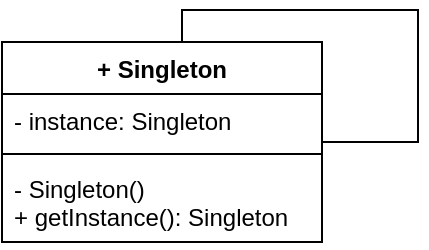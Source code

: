 <mxfile version="25.0.2">
  <diagram name="Page-1" id="2XMn3pZy2rTYfeMlHBn9">
    <mxGraphModel dx="355" dy="229" grid="1" gridSize="10" guides="1" tooltips="1" connect="1" arrows="1" fold="1" page="1" pageScale="1" pageWidth="570" pageHeight="940" math="0" shadow="0">
      <root>
        <mxCell id="0" />
        <mxCell id="1" parent="0" />
        <mxCell id="KRFmcsKzAfUYZxdwiq6V-1" value="+ Singleton" style="swimlane;fontStyle=1;align=center;verticalAlign=top;childLayout=stackLayout;horizontal=1;startSize=26;horizontalStack=0;resizeParent=1;resizeParentMax=0;resizeLast=0;collapsible=1;marginBottom=0;whiteSpace=wrap;html=1;" vertex="1" parent="1">
          <mxGeometry x="190" y="180" width="160" height="100" as="geometry" />
        </mxCell>
        <mxCell id="KRFmcsKzAfUYZxdwiq6V-2" value="- instance: Singleton" style="text;strokeColor=none;fillColor=none;align=left;verticalAlign=top;spacingLeft=4;spacingRight=4;overflow=hidden;rotatable=0;points=[[0,0.5],[1,0.5]];portConstraint=eastwest;whiteSpace=wrap;html=1;" vertex="1" parent="KRFmcsKzAfUYZxdwiq6V-1">
          <mxGeometry y="26" width="160" height="26" as="geometry" />
        </mxCell>
        <mxCell id="KRFmcsKzAfUYZxdwiq6V-3" value="" style="line;strokeWidth=1;fillColor=none;align=left;verticalAlign=middle;spacingTop=-1;spacingLeft=3;spacingRight=3;rotatable=0;labelPosition=right;points=[];portConstraint=eastwest;strokeColor=inherit;" vertex="1" parent="KRFmcsKzAfUYZxdwiq6V-1">
          <mxGeometry y="52" width="160" height="8" as="geometry" />
        </mxCell>
        <mxCell id="KRFmcsKzAfUYZxdwiq6V-4" value="&lt;div&gt;- Singleton()&lt;/div&gt;&lt;div&gt;&lt;span style=&quot;background-color: initial;&quot;&gt;+ getInstance(): Singleton&lt;/span&gt;&lt;/div&gt;" style="text;strokeColor=none;fillColor=none;align=left;verticalAlign=top;spacingLeft=4;spacingRight=4;overflow=hidden;rotatable=0;points=[[0,0.5],[1,0.5]];portConstraint=eastwest;whiteSpace=wrap;html=1;" vertex="1" parent="KRFmcsKzAfUYZxdwiq6V-1">
          <mxGeometry y="60" width="160" height="40" as="geometry" />
        </mxCell>
        <mxCell id="KRFmcsKzAfUYZxdwiq6V-9" value="" style="line;strokeWidth=1;fillColor=none;align=left;verticalAlign=middle;spacingTop=-1;spacingLeft=3;spacingRight=3;rotatable=0;labelPosition=right;points=[];portConstraint=eastwest;strokeColor=inherit;" vertex="1" parent="1">
          <mxGeometry x="350" y="226" width="48.5" height="8" as="geometry" />
        </mxCell>
        <mxCell id="KRFmcsKzAfUYZxdwiq6V-10" value="" style="line;strokeWidth=1;fillColor=none;align=left;verticalAlign=middle;spacingTop=-1;spacingLeft=3;spacingRight=3;rotatable=0;labelPosition=right;points=[];portConstraint=eastwest;strokeColor=inherit;flipV=0;flipH=0;direction=south;" vertex="1" parent="1">
          <mxGeometry x="394" y="164" width="8" height="66" as="geometry" />
        </mxCell>
        <mxCell id="KRFmcsKzAfUYZxdwiq6V-11" value="" style="line;strokeWidth=1;fillColor=none;align=left;verticalAlign=middle;spacingTop=-1;spacingLeft=3;spacingRight=3;rotatable=0;labelPosition=right;points=[];portConstraint=eastwest;strokeColor=inherit;" vertex="1" parent="1">
          <mxGeometry x="280" y="160" width="118.5" height="8" as="geometry" />
        </mxCell>
        <mxCell id="KRFmcsKzAfUYZxdwiq6V-12" value="" style="line;strokeWidth=1;fillColor=none;align=left;verticalAlign=middle;spacingTop=-1;spacingLeft=3;spacingRight=3;rotatable=0;labelPosition=right;points=[];portConstraint=eastwest;strokeColor=inherit;flipV=0;flipH=0;direction=south;" vertex="1" parent="1">
          <mxGeometry x="276" y="163.5" width="8" height="17" as="geometry" />
        </mxCell>
      </root>
    </mxGraphModel>
  </diagram>
</mxfile>

